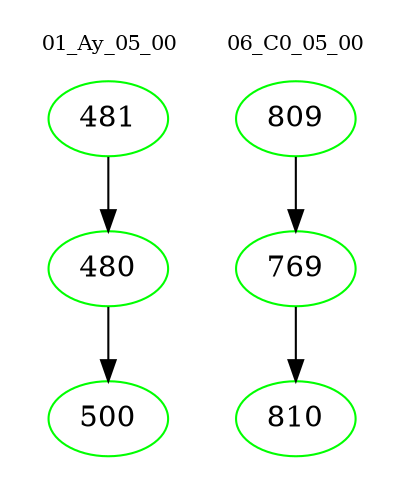 digraph{
subgraph cluster_0 {
color = white
label = "01_Ay_05_00";
fontsize=10;
T0_481 [label="481", color="green"]
T0_481 -> T0_480 [color="black"]
T0_480 [label="480", color="green"]
T0_480 -> T0_500 [color="black"]
T0_500 [label="500", color="green"]
}
subgraph cluster_1 {
color = white
label = "06_C0_05_00";
fontsize=10;
T1_809 [label="809", color="green"]
T1_809 -> T1_769 [color="black"]
T1_769 [label="769", color="green"]
T1_769 -> T1_810 [color="black"]
T1_810 [label="810", color="green"]
}
}
